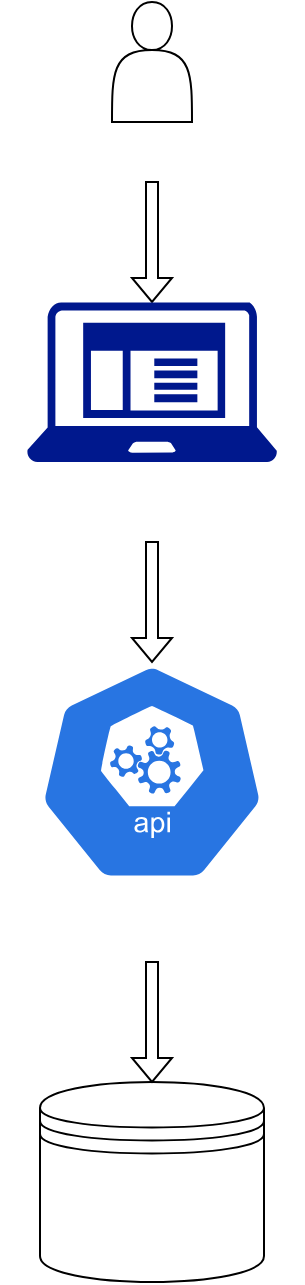 <mxfile version="14.2.2" type="github">
  <diagram id="zIGolrEYgKs-RykICPmO" name="Page-1">
    <mxGraphModel dx="1422" dy="735" grid="1" gridSize="10" guides="1" tooltips="1" connect="1" arrows="1" fold="1" page="1" pageScale="1" pageWidth="827" pageHeight="1169" math="0" shadow="0">
      <root>
        <mxCell id="0" />
        <mxCell id="1" parent="0" />
        <object label="" Librarian="" id="A9Dyq57Q6WsIOIDd_YCF-1">
          <mxCell style="shape=actor;whiteSpace=wrap;html=1;" vertex="1" parent="1">
            <mxGeometry x="260" y="80" width="40" height="60" as="geometry" />
          </mxCell>
        </object>
        <mxCell id="A9Dyq57Q6WsIOIDd_YCF-2" value="" style="shape=singleArrow;direction=south;whiteSpace=wrap;html=1;" vertex="1" parent="1">
          <mxGeometry x="270" y="170" width="20" height="60" as="geometry" />
        </mxCell>
        <mxCell id="A9Dyq57Q6WsIOIDd_YCF-3" value="" style="html=1;dashed=0;whitespace=wrap;fillColor=#2875E2;strokeColor=#ffffff;points=[[0.005,0.63,0],[0.1,0.2,0],[0.9,0.2,0],[0.5,0,0],[0.995,0.63,0],[0.72,0.99,0],[0.5,1,0],[0.28,0.99,0]];shape=mxgraph.kubernetes.icon;prIcon=api" vertex="1" parent="1">
          <mxGeometry x="205" y="410" width="150" height="110" as="geometry" />
        </mxCell>
        <mxCell id="A9Dyq57Q6WsIOIDd_YCF-4" value="" style="aspect=fixed;pointerEvents=1;shadow=0;dashed=0;html=1;strokeColor=none;labelPosition=center;verticalLabelPosition=bottom;verticalAlign=top;align=center;fillColor=#00188D;shape=mxgraph.mscae.enterprise.client_application" vertex="1" parent="1">
          <mxGeometry x="217.5" y="230" width="125" height="80" as="geometry" />
        </mxCell>
        <mxCell id="A9Dyq57Q6WsIOIDd_YCF-5" value="" style="shape=datastore;whiteSpace=wrap;html=1;" vertex="1" parent="1">
          <mxGeometry x="224" y="620" width="112" height="100" as="geometry" />
        </mxCell>
        <mxCell id="A9Dyq57Q6WsIOIDd_YCF-6" value="" style="shape=singleArrow;direction=south;whiteSpace=wrap;html=1;" vertex="1" parent="1">
          <mxGeometry x="270" y="560" width="20" height="60" as="geometry" />
        </mxCell>
        <mxCell id="A9Dyq57Q6WsIOIDd_YCF-8" value="" style="shape=singleArrow;direction=south;whiteSpace=wrap;html=1;" vertex="1" parent="1">
          <mxGeometry x="270" y="350" width="20" height="60" as="geometry" />
        </mxCell>
      </root>
    </mxGraphModel>
  </diagram>
</mxfile>
